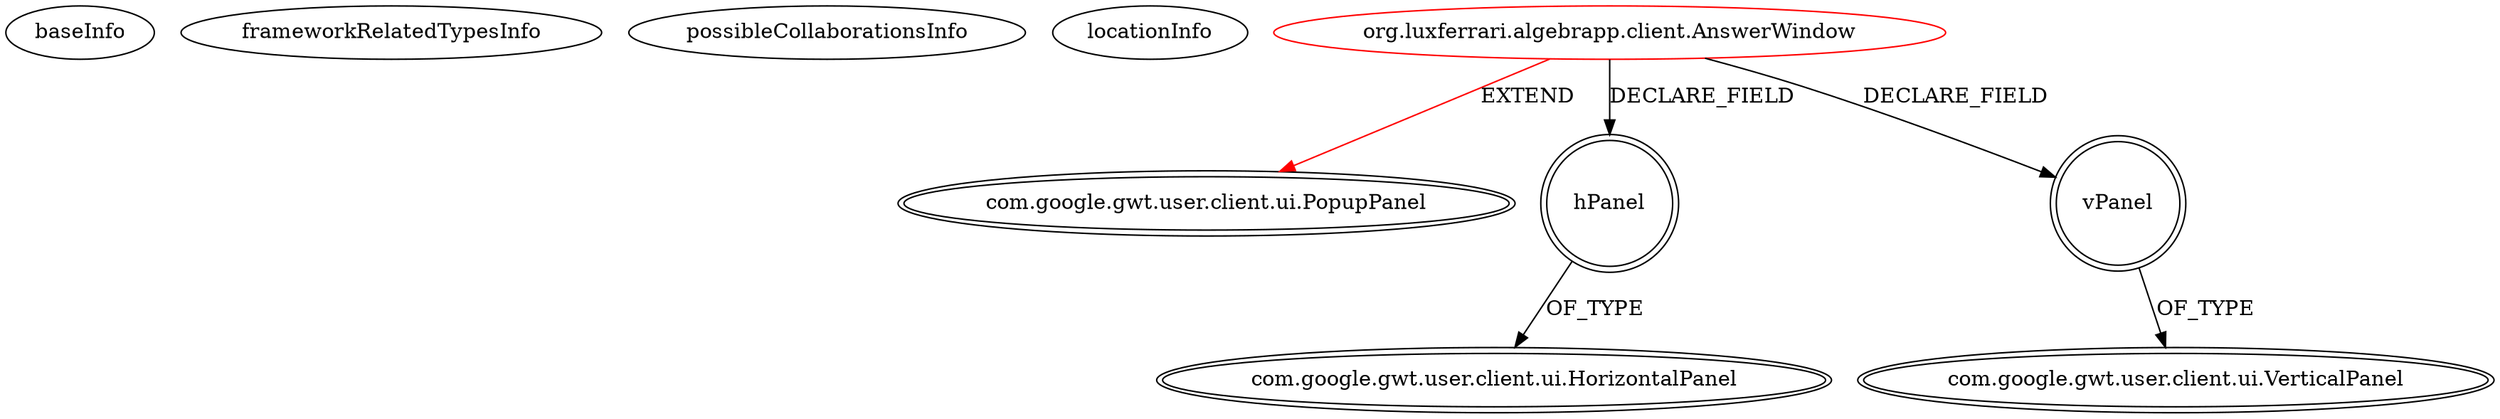 digraph {
baseInfo[graphId=3657,category="extension_graph",isAnonymous=false,possibleRelation=false]
frameworkRelatedTypesInfo[0="com.google.gwt.user.client.ui.PopupPanel"]
possibleCollaborationsInfo[]
locationInfo[projectName="luxferrari-AlgebrApp",filePath="/luxferrari-AlgebrApp/AlgebrApp-master/AlgebrApp/src/org/luxferrari/algebrapp/client/AnswerWindow.java",contextSignature="AnswerWindow",graphId="3657"]
0[label="org.luxferrari.algebrapp.client.AnswerWindow",vertexType="ROOT_CLIENT_CLASS_DECLARATION",isFrameworkType=false,color=red]
1[label="com.google.gwt.user.client.ui.PopupPanel",vertexType="FRAMEWORK_CLASS_TYPE",isFrameworkType=true,peripheries=2]
2[label="hPanel",vertexType="FIELD_DECLARATION",isFrameworkType=true,peripheries=2,shape=circle]
3[label="com.google.gwt.user.client.ui.HorizontalPanel",vertexType="FRAMEWORK_CLASS_TYPE",isFrameworkType=true,peripheries=2]
4[label="vPanel",vertexType="FIELD_DECLARATION",isFrameworkType=true,peripheries=2,shape=circle]
5[label="com.google.gwt.user.client.ui.VerticalPanel",vertexType="FRAMEWORK_CLASS_TYPE",isFrameworkType=true,peripheries=2]
0->1[label="EXTEND",color=red]
0->2[label="DECLARE_FIELD"]
2->3[label="OF_TYPE"]
0->4[label="DECLARE_FIELD"]
4->5[label="OF_TYPE"]
}

